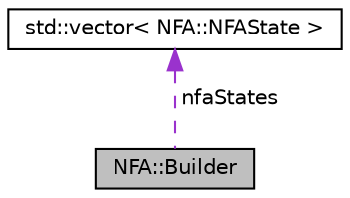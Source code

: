 digraph "NFA::Builder"
{
  edge [fontname="Helvetica",fontsize="10",labelfontname="Helvetica",labelfontsize="10"];
  node [fontname="Helvetica",fontsize="10",shape=record];
  Node1 [label="NFA::Builder",height=0.2,width=0.4,color="black", fillcolor="grey75", style="filled", fontcolor="black"];
  Node2 -> Node1 [dir="back",color="darkorchid3",fontsize="10",style="dashed",label=" nfaStates" ,fontname="Helvetica"];
  Node2 [label="std::vector\< NFA::NFAState \>",height=0.2,width=0.4,color="black", fillcolor="white", style="filled",URL="$classstd_1_1vector.html"];
}

